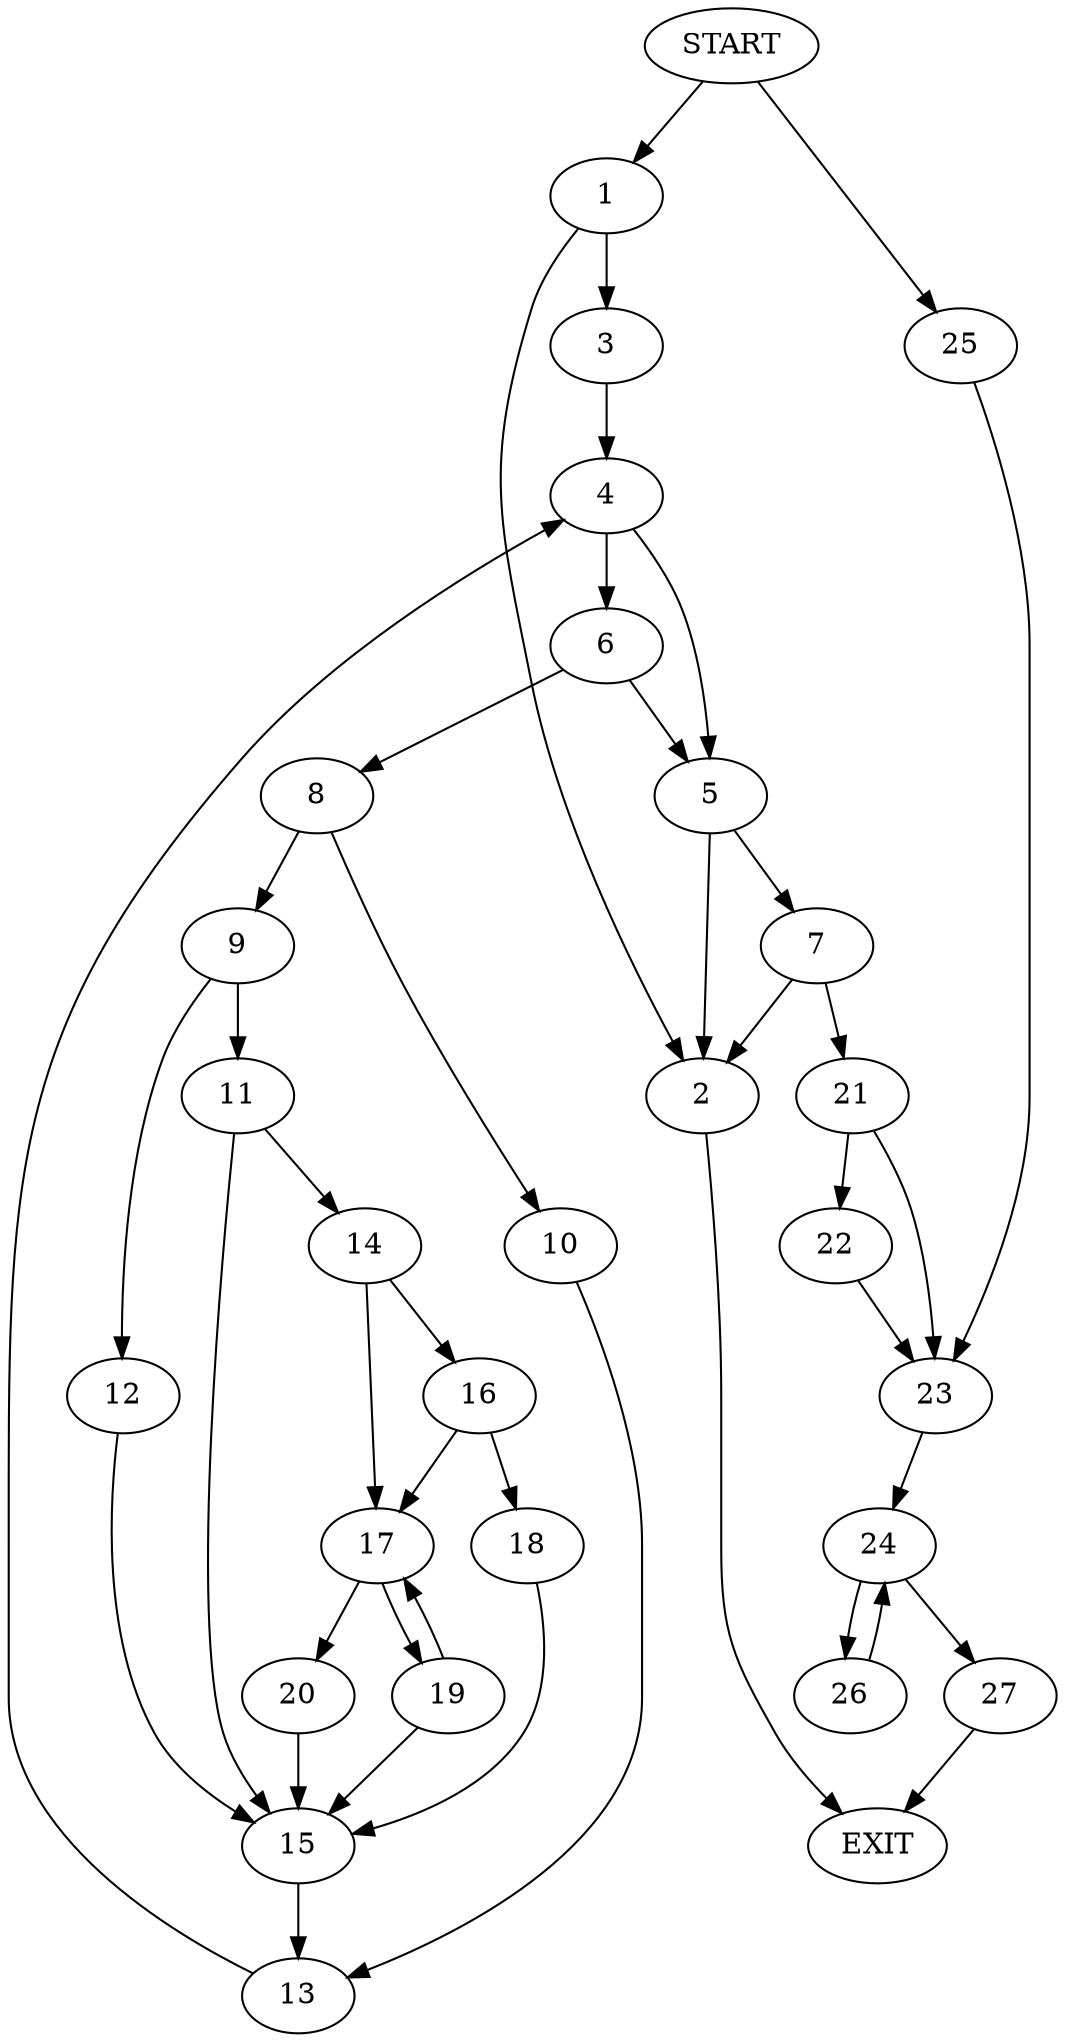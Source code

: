 digraph {
0 [label="START"]
28 [label="EXIT"]
0 -> 1
1 -> 2
1 -> 3
3 -> 4
2 -> 28
4 -> 5
4 -> 6
5 -> 2
5 -> 7
6 -> 5
6 -> 8
8 -> 9
8 -> 10
9 -> 11
9 -> 12
10 -> 13
11 -> 14
11 -> 15
12 -> 15
15 -> 13
14 -> 16
14 -> 17
16 -> 17
16 -> 18
17 -> 19
17 -> 20
18 -> 15
19 -> 17
19 -> 15
20 -> 15
13 -> 4
7 -> 21
7 -> 2
21 -> 22
21 -> 23
22 -> 23
23 -> 24
0 -> 25
25 -> 23
24 -> 26
24 -> 27
26 -> 24
27 -> 28
}
